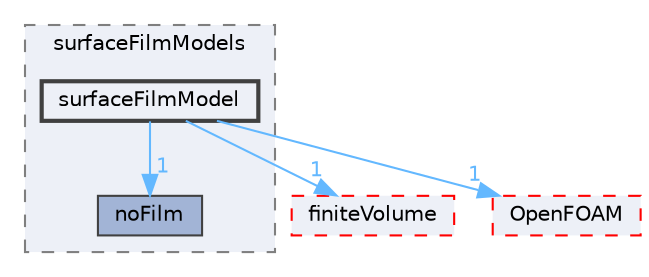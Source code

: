 digraph "src/regionModels/surfaceFilmModels/surfaceFilmModel"
{
 // LATEX_PDF_SIZE
  bgcolor="transparent";
  edge [fontname=Helvetica,fontsize=10,labelfontname=Helvetica,labelfontsize=10];
  node [fontname=Helvetica,fontsize=10,shape=box,height=0.2,width=0.4];
  compound=true
  subgraph clusterdir_76cda00b2119e3ca1b811eb59fd40c16 {
    graph [ bgcolor="#edf0f7", pencolor="grey50", label="surfaceFilmModels", fontname=Helvetica,fontsize=10 style="filled,dashed", URL="dir_76cda00b2119e3ca1b811eb59fd40c16.html",tooltip=""]
  dir_0e405bdd0cd28fa7324e6a0fe1e40586 [label="noFilm", fillcolor="#a2b4d6", color="grey25", style="filled", URL="dir_0e405bdd0cd28fa7324e6a0fe1e40586.html",tooltip=""];
  dir_318e28e1a51a420b88bf1d80f47d8e33 [label="surfaceFilmModel", fillcolor="#edf0f7", color="grey25", style="filled,bold", URL="dir_318e28e1a51a420b88bf1d80f47d8e33.html",tooltip=""];
  }
  dir_9bd15774b555cf7259a6fa18f99fe99b [label="finiteVolume", fillcolor="#edf0f7", color="red", style="filled,dashed", URL="dir_9bd15774b555cf7259a6fa18f99fe99b.html",tooltip=""];
  dir_c5473ff19b20e6ec4dfe5c310b3778a8 [label="OpenFOAM", fillcolor="#edf0f7", color="red", style="filled,dashed", URL="dir_c5473ff19b20e6ec4dfe5c310b3778a8.html",tooltip=""];
  dir_318e28e1a51a420b88bf1d80f47d8e33->dir_0e405bdd0cd28fa7324e6a0fe1e40586 [headlabel="1", labeldistance=1.5 headhref="dir_003837_002548.html" href="dir_003837_002548.html" color="steelblue1" fontcolor="steelblue1"];
  dir_318e28e1a51a420b88bf1d80f47d8e33->dir_9bd15774b555cf7259a6fa18f99fe99b [headlabel="1", labeldistance=1.5 headhref="dir_003837_001387.html" href="dir_003837_001387.html" color="steelblue1" fontcolor="steelblue1"];
  dir_318e28e1a51a420b88bf1d80f47d8e33->dir_c5473ff19b20e6ec4dfe5c310b3778a8 [headlabel="1", labeldistance=1.5 headhref="dir_003837_002695.html" href="dir_003837_002695.html" color="steelblue1" fontcolor="steelblue1"];
}
